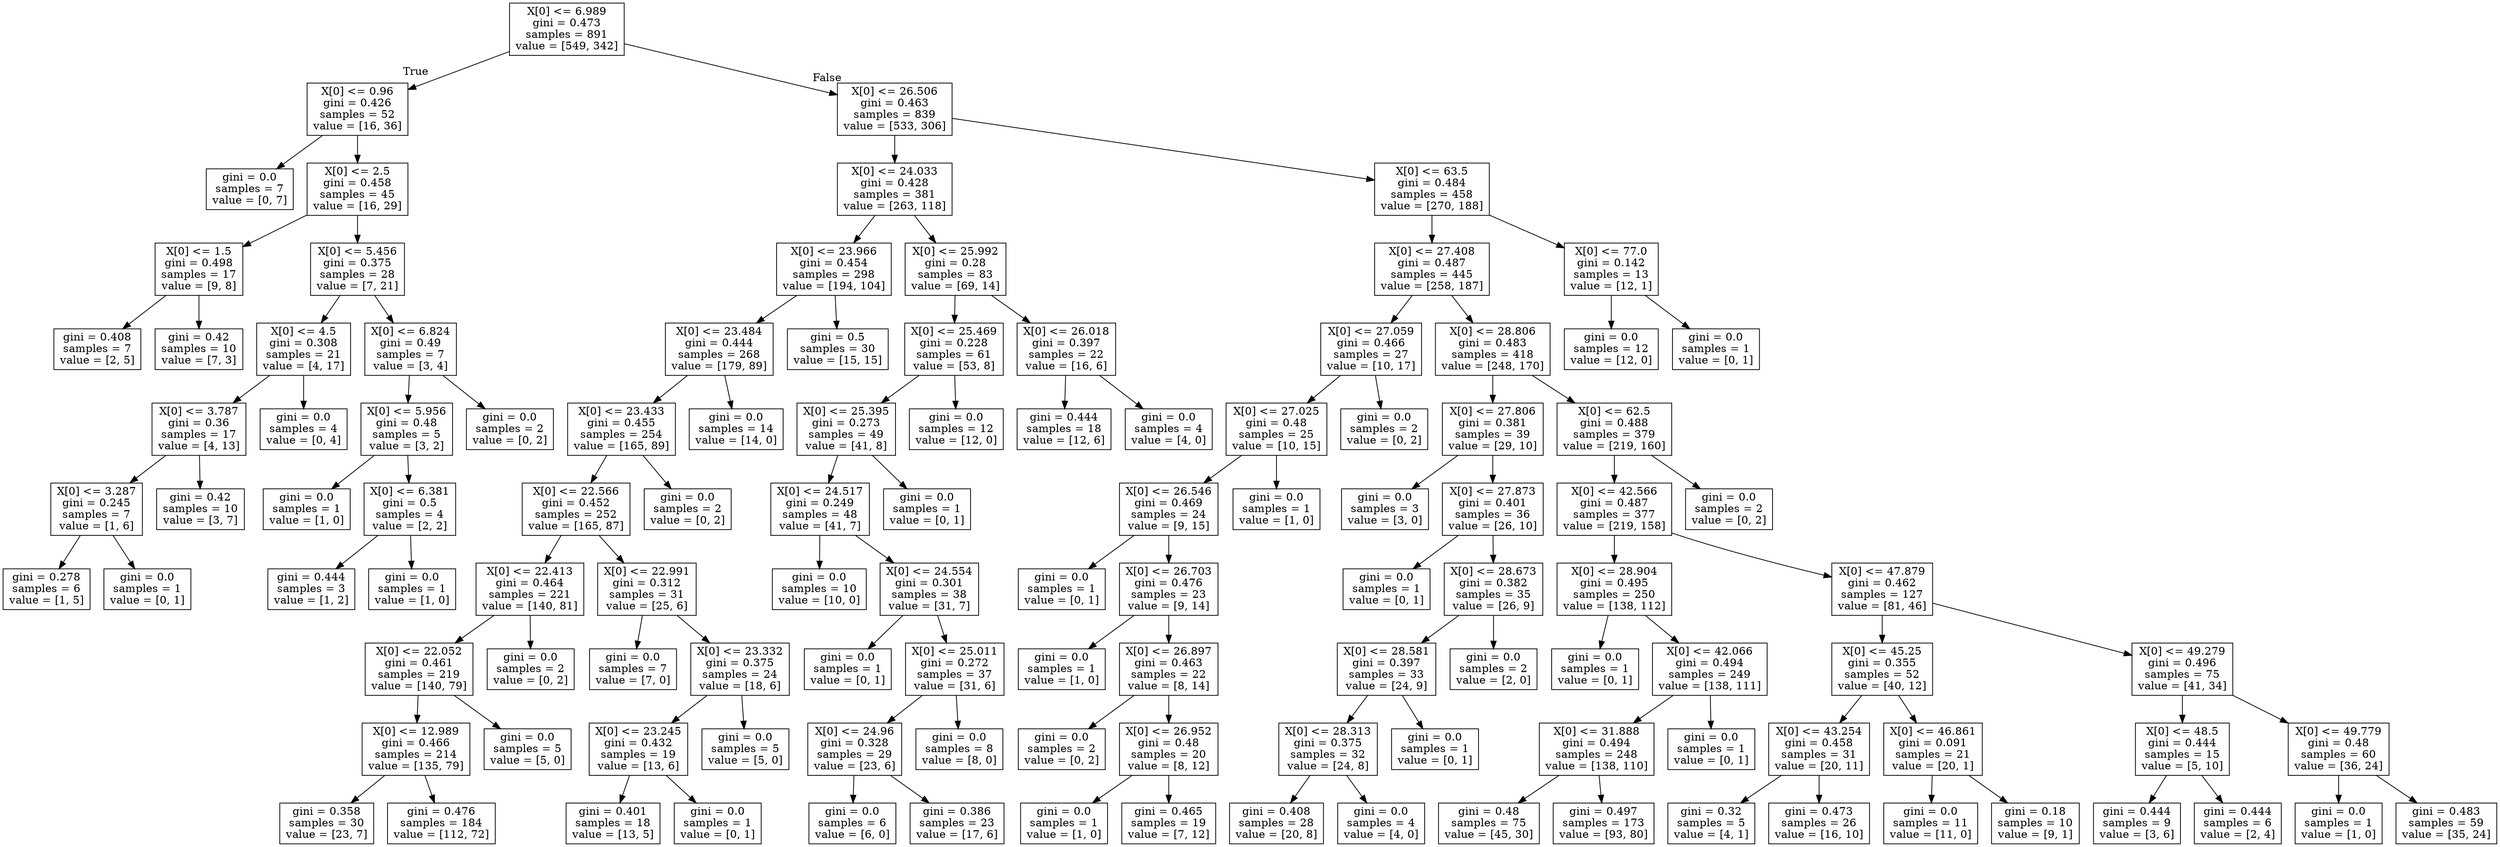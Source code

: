 digraph Tree {
node [shape=box] ;
0 [label="X[0] <= 6.989\ngini = 0.473\nsamples = 891\nvalue = [549, 342]"] ;
1 [label="X[0] <= 0.96\ngini = 0.426\nsamples = 52\nvalue = [16, 36]"] ;
0 -> 1 [labeldistance=2.5, labelangle=45, headlabel="True"] ;
2 [label="gini = 0.0\nsamples = 7\nvalue = [0, 7]"] ;
1 -> 2 ;
3 [label="X[0] <= 2.5\ngini = 0.458\nsamples = 45\nvalue = [16, 29]"] ;
1 -> 3 ;
4 [label="X[0] <= 1.5\ngini = 0.498\nsamples = 17\nvalue = [9, 8]"] ;
3 -> 4 ;
5 [label="gini = 0.408\nsamples = 7\nvalue = [2, 5]"] ;
4 -> 5 ;
6 [label="gini = 0.42\nsamples = 10\nvalue = [7, 3]"] ;
4 -> 6 ;
7 [label="X[0] <= 5.456\ngini = 0.375\nsamples = 28\nvalue = [7, 21]"] ;
3 -> 7 ;
8 [label="X[0] <= 4.5\ngini = 0.308\nsamples = 21\nvalue = [4, 17]"] ;
7 -> 8 ;
9 [label="X[0] <= 3.787\ngini = 0.36\nsamples = 17\nvalue = [4, 13]"] ;
8 -> 9 ;
10 [label="X[0] <= 3.287\ngini = 0.245\nsamples = 7\nvalue = [1, 6]"] ;
9 -> 10 ;
11 [label="gini = 0.278\nsamples = 6\nvalue = [1, 5]"] ;
10 -> 11 ;
12 [label="gini = 0.0\nsamples = 1\nvalue = [0, 1]"] ;
10 -> 12 ;
13 [label="gini = 0.42\nsamples = 10\nvalue = [3, 7]"] ;
9 -> 13 ;
14 [label="gini = 0.0\nsamples = 4\nvalue = [0, 4]"] ;
8 -> 14 ;
15 [label="X[0] <= 6.824\ngini = 0.49\nsamples = 7\nvalue = [3, 4]"] ;
7 -> 15 ;
16 [label="X[0] <= 5.956\ngini = 0.48\nsamples = 5\nvalue = [3, 2]"] ;
15 -> 16 ;
17 [label="gini = 0.0\nsamples = 1\nvalue = [1, 0]"] ;
16 -> 17 ;
18 [label="X[0] <= 6.381\ngini = 0.5\nsamples = 4\nvalue = [2, 2]"] ;
16 -> 18 ;
19 [label="gini = 0.444\nsamples = 3\nvalue = [1, 2]"] ;
18 -> 19 ;
20 [label="gini = 0.0\nsamples = 1\nvalue = [1, 0]"] ;
18 -> 20 ;
21 [label="gini = 0.0\nsamples = 2\nvalue = [0, 2]"] ;
15 -> 21 ;
22 [label="X[0] <= 26.506\ngini = 0.463\nsamples = 839\nvalue = [533, 306]"] ;
0 -> 22 [labeldistance=2.5, labelangle=-45, headlabel="False"] ;
23 [label="X[0] <= 24.033\ngini = 0.428\nsamples = 381\nvalue = [263, 118]"] ;
22 -> 23 ;
24 [label="X[0] <= 23.966\ngini = 0.454\nsamples = 298\nvalue = [194, 104]"] ;
23 -> 24 ;
25 [label="X[0] <= 23.484\ngini = 0.444\nsamples = 268\nvalue = [179, 89]"] ;
24 -> 25 ;
26 [label="X[0] <= 23.433\ngini = 0.455\nsamples = 254\nvalue = [165, 89]"] ;
25 -> 26 ;
27 [label="X[0] <= 22.566\ngini = 0.452\nsamples = 252\nvalue = [165, 87]"] ;
26 -> 27 ;
28 [label="X[0] <= 22.413\ngini = 0.464\nsamples = 221\nvalue = [140, 81]"] ;
27 -> 28 ;
29 [label="X[0] <= 22.052\ngini = 0.461\nsamples = 219\nvalue = [140, 79]"] ;
28 -> 29 ;
30 [label="X[0] <= 12.989\ngini = 0.466\nsamples = 214\nvalue = [135, 79]"] ;
29 -> 30 ;
31 [label="gini = 0.358\nsamples = 30\nvalue = [23, 7]"] ;
30 -> 31 ;
32 [label="gini = 0.476\nsamples = 184\nvalue = [112, 72]"] ;
30 -> 32 ;
33 [label="gini = 0.0\nsamples = 5\nvalue = [5, 0]"] ;
29 -> 33 ;
34 [label="gini = 0.0\nsamples = 2\nvalue = [0, 2]"] ;
28 -> 34 ;
35 [label="X[0] <= 22.991\ngini = 0.312\nsamples = 31\nvalue = [25, 6]"] ;
27 -> 35 ;
36 [label="gini = 0.0\nsamples = 7\nvalue = [7, 0]"] ;
35 -> 36 ;
37 [label="X[0] <= 23.332\ngini = 0.375\nsamples = 24\nvalue = [18, 6]"] ;
35 -> 37 ;
38 [label="X[0] <= 23.245\ngini = 0.432\nsamples = 19\nvalue = [13, 6]"] ;
37 -> 38 ;
39 [label="gini = 0.401\nsamples = 18\nvalue = [13, 5]"] ;
38 -> 39 ;
40 [label="gini = 0.0\nsamples = 1\nvalue = [0, 1]"] ;
38 -> 40 ;
41 [label="gini = 0.0\nsamples = 5\nvalue = [5, 0]"] ;
37 -> 41 ;
42 [label="gini = 0.0\nsamples = 2\nvalue = [0, 2]"] ;
26 -> 42 ;
43 [label="gini = 0.0\nsamples = 14\nvalue = [14, 0]"] ;
25 -> 43 ;
44 [label="gini = 0.5\nsamples = 30\nvalue = [15, 15]"] ;
24 -> 44 ;
45 [label="X[0] <= 25.992\ngini = 0.28\nsamples = 83\nvalue = [69, 14]"] ;
23 -> 45 ;
46 [label="X[0] <= 25.469\ngini = 0.228\nsamples = 61\nvalue = [53, 8]"] ;
45 -> 46 ;
47 [label="X[0] <= 25.395\ngini = 0.273\nsamples = 49\nvalue = [41, 8]"] ;
46 -> 47 ;
48 [label="X[0] <= 24.517\ngini = 0.249\nsamples = 48\nvalue = [41, 7]"] ;
47 -> 48 ;
49 [label="gini = 0.0\nsamples = 10\nvalue = [10, 0]"] ;
48 -> 49 ;
50 [label="X[0] <= 24.554\ngini = 0.301\nsamples = 38\nvalue = [31, 7]"] ;
48 -> 50 ;
51 [label="gini = 0.0\nsamples = 1\nvalue = [0, 1]"] ;
50 -> 51 ;
52 [label="X[0] <= 25.011\ngini = 0.272\nsamples = 37\nvalue = [31, 6]"] ;
50 -> 52 ;
53 [label="X[0] <= 24.96\ngini = 0.328\nsamples = 29\nvalue = [23, 6]"] ;
52 -> 53 ;
54 [label="gini = 0.0\nsamples = 6\nvalue = [6, 0]"] ;
53 -> 54 ;
55 [label="gini = 0.386\nsamples = 23\nvalue = [17, 6]"] ;
53 -> 55 ;
56 [label="gini = 0.0\nsamples = 8\nvalue = [8, 0]"] ;
52 -> 56 ;
57 [label="gini = 0.0\nsamples = 1\nvalue = [0, 1]"] ;
47 -> 57 ;
58 [label="gini = 0.0\nsamples = 12\nvalue = [12, 0]"] ;
46 -> 58 ;
59 [label="X[0] <= 26.018\ngini = 0.397\nsamples = 22\nvalue = [16, 6]"] ;
45 -> 59 ;
60 [label="gini = 0.444\nsamples = 18\nvalue = [12, 6]"] ;
59 -> 60 ;
61 [label="gini = 0.0\nsamples = 4\nvalue = [4, 0]"] ;
59 -> 61 ;
62 [label="X[0] <= 63.5\ngini = 0.484\nsamples = 458\nvalue = [270, 188]"] ;
22 -> 62 ;
63 [label="X[0] <= 27.408\ngini = 0.487\nsamples = 445\nvalue = [258, 187]"] ;
62 -> 63 ;
64 [label="X[0] <= 27.059\ngini = 0.466\nsamples = 27\nvalue = [10, 17]"] ;
63 -> 64 ;
65 [label="X[0] <= 27.025\ngini = 0.48\nsamples = 25\nvalue = [10, 15]"] ;
64 -> 65 ;
66 [label="X[0] <= 26.546\ngini = 0.469\nsamples = 24\nvalue = [9, 15]"] ;
65 -> 66 ;
67 [label="gini = 0.0\nsamples = 1\nvalue = [0, 1]"] ;
66 -> 67 ;
68 [label="X[0] <= 26.703\ngini = 0.476\nsamples = 23\nvalue = [9, 14]"] ;
66 -> 68 ;
69 [label="gini = 0.0\nsamples = 1\nvalue = [1, 0]"] ;
68 -> 69 ;
70 [label="X[0] <= 26.897\ngini = 0.463\nsamples = 22\nvalue = [8, 14]"] ;
68 -> 70 ;
71 [label="gini = 0.0\nsamples = 2\nvalue = [0, 2]"] ;
70 -> 71 ;
72 [label="X[0] <= 26.952\ngini = 0.48\nsamples = 20\nvalue = [8, 12]"] ;
70 -> 72 ;
73 [label="gini = 0.0\nsamples = 1\nvalue = [1, 0]"] ;
72 -> 73 ;
74 [label="gini = 0.465\nsamples = 19\nvalue = [7, 12]"] ;
72 -> 74 ;
75 [label="gini = 0.0\nsamples = 1\nvalue = [1, 0]"] ;
65 -> 75 ;
76 [label="gini = 0.0\nsamples = 2\nvalue = [0, 2]"] ;
64 -> 76 ;
77 [label="X[0] <= 28.806\ngini = 0.483\nsamples = 418\nvalue = [248, 170]"] ;
63 -> 77 ;
78 [label="X[0] <= 27.806\ngini = 0.381\nsamples = 39\nvalue = [29, 10]"] ;
77 -> 78 ;
79 [label="gini = 0.0\nsamples = 3\nvalue = [3, 0]"] ;
78 -> 79 ;
80 [label="X[0] <= 27.873\ngini = 0.401\nsamples = 36\nvalue = [26, 10]"] ;
78 -> 80 ;
81 [label="gini = 0.0\nsamples = 1\nvalue = [0, 1]"] ;
80 -> 81 ;
82 [label="X[0] <= 28.673\ngini = 0.382\nsamples = 35\nvalue = [26, 9]"] ;
80 -> 82 ;
83 [label="X[0] <= 28.581\ngini = 0.397\nsamples = 33\nvalue = [24, 9]"] ;
82 -> 83 ;
84 [label="X[0] <= 28.313\ngini = 0.375\nsamples = 32\nvalue = [24, 8]"] ;
83 -> 84 ;
85 [label="gini = 0.408\nsamples = 28\nvalue = [20, 8]"] ;
84 -> 85 ;
86 [label="gini = 0.0\nsamples = 4\nvalue = [4, 0]"] ;
84 -> 86 ;
87 [label="gini = 0.0\nsamples = 1\nvalue = [0, 1]"] ;
83 -> 87 ;
88 [label="gini = 0.0\nsamples = 2\nvalue = [2, 0]"] ;
82 -> 88 ;
89 [label="X[0] <= 62.5\ngini = 0.488\nsamples = 379\nvalue = [219, 160]"] ;
77 -> 89 ;
90 [label="X[0] <= 42.566\ngini = 0.487\nsamples = 377\nvalue = [219, 158]"] ;
89 -> 90 ;
91 [label="X[0] <= 28.904\ngini = 0.495\nsamples = 250\nvalue = [138, 112]"] ;
90 -> 91 ;
92 [label="gini = 0.0\nsamples = 1\nvalue = [0, 1]"] ;
91 -> 92 ;
93 [label="X[0] <= 42.066\ngini = 0.494\nsamples = 249\nvalue = [138, 111]"] ;
91 -> 93 ;
94 [label="X[0] <= 31.888\ngini = 0.494\nsamples = 248\nvalue = [138, 110]"] ;
93 -> 94 ;
95 [label="gini = 0.48\nsamples = 75\nvalue = [45, 30]"] ;
94 -> 95 ;
96 [label="gini = 0.497\nsamples = 173\nvalue = [93, 80]"] ;
94 -> 96 ;
97 [label="gini = 0.0\nsamples = 1\nvalue = [0, 1]"] ;
93 -> 97 ;
98 [label="X[0] <= 47.879\ngini = 0.462\nsamples = 127\nvalue = [81, 46]"] ;
90 -> 98 ;
99 [label="X[0] <= 45.25\ngini = 0.355\nsamples = 52\nvalue = [40, 12]"] ;
98 -> 99 ;
100 [label="X[0] <= 43.254\ngini = 0.458\nsamples = 31\nvalue = [20, 11]"] ;
99 -> 100 ;
101 [label="gini = 0.32\nsamples = 5\nvalue = [4, 1]"] ;
100 -> 101 ;
102 [label="gini = 0.473\nsamples = 26\nvalue = [16, 10]"] ;
100 -> 102 ;
103 [label="X[0] <= 46.861\ngini = 0.091\nsamples = 21\nvalue = [20, 1]"] ;
99 -> 103 ;
104 [label="gini = 0.0\nsamples = 11\nvalue = [11, 0]"] ;
103 -> 104 ;
105 [label="gini = 0.18\nsamples = 10\nvalue = [9, 1]"] ;
103 -> 105 ;
106 [label="X[0] <= 49.279\ngini = 0.496\nsamples = 75\nvalue = [41, 34]"] ;
98 -> 106 ;
107 [label="X[0] <= 48.5\ngini = 0.444\nsamples = 15\nvalue = [5, 10]"] ;
106 -> 107 ;
108 [label="gini = 0.444\nsamples = 9\nvalue = [3, 6]"] ;
107 -> 108 ;
109 [label="gini = 0.444\nsamples = 6\nvalue = [2, 4]"] ;
107 -> 109 ;
110 [label="X[0] <= 49.779\ngini = 0.48\nsamples = 60\nvalue = [36, 24]"] ;
106 -> 110 ;
111 [label="gini = 0.0\nsamples = 1\nvalue = [1, 0]"] ;
110 -> 111 ;
112 [label="gini = 0.483\nsamples = 59\nvalue = [35, 24]"] ;
110 -> 112 ;
113 [label="gini = 0.0\nsamples = 2\nvalue = [0, 2]"] ;
89 -> 113 ;
114 [label="X[0] <= 77.0\ngini = 0.142\nsamples = 13\nvalue = [12, 1]"] ;
62 -> 114 ;
115 [label="gini = 0.0\nsamples = 12\nvalue = [12, 0]"] ;
114 -> 115 ;
116 [label="gini = 0.0\nsamples = 1\nvalue = [0, 1]"] ;
114 -> 116 ;
}